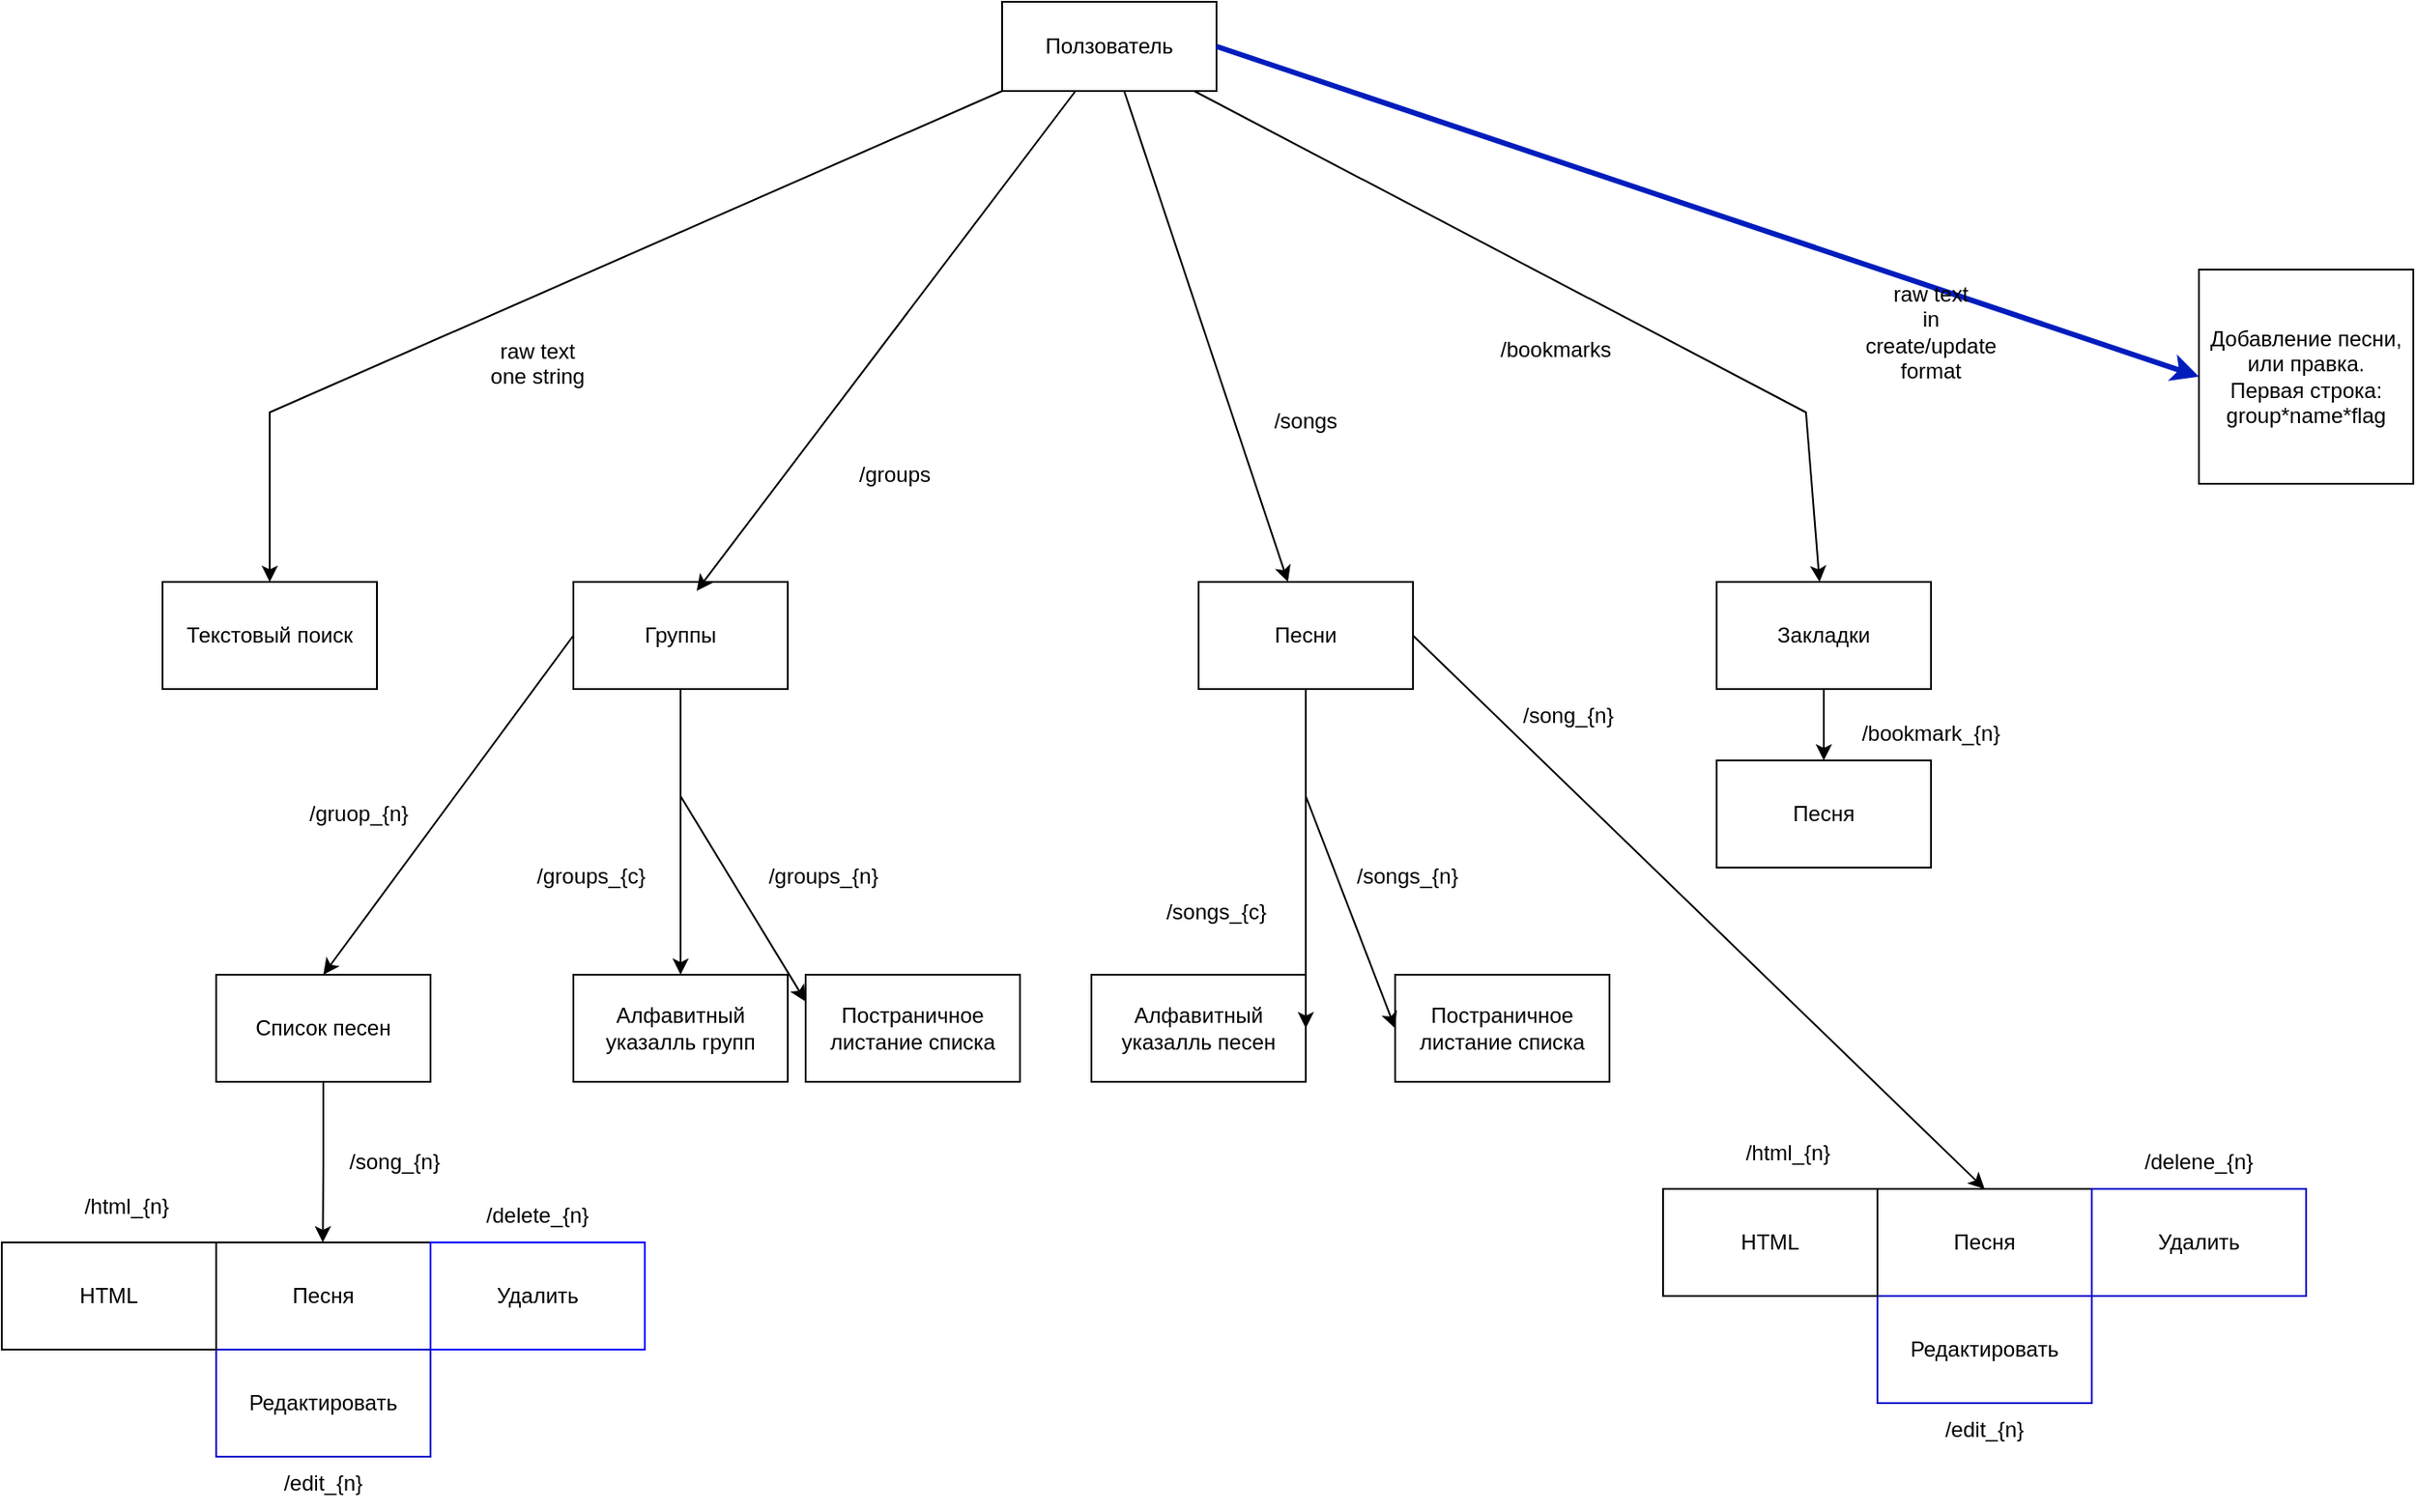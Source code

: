 <mxfile version="24.7.17">
  <diagram name="Page-1" id="90a13364-a465-7bf4-72fc-28e22215d7a0">
    <mxGraphModel dx="1586" dy="963" grid="1" gridSize="10" guides="1" tooltips="1" connect="1" arrows="1" fold="1" page="1" pageScale="1.5" pageWidth="1169" pageHeight="826" background="none" math="0" shadow="0">
      <root>
        <mxCell id="0" style=";html=1;" />
        <mxCell id="1" style=";html=1;" parent="0" />
        <mxCell id="Ab50SVI2X71MW31x_dfh-1" value="Ползователь" style="rounded=0;whiteSpace=wrap;html=1;" vertex="1" parent="1">
          <mxGeometry x="630" y="250" width="120" height="50" as="geometry" />
        </mxCell>
        <mxCell id="Ab50SVI2X71MW31x_dfh-2" value="Группы" style="rounded=0;whiteSpace=wrap;html=1;" vertex="1" parent="1">
          <mxGeometry x="390" y="575" width="120" height="60" as="geometry" />
        </mxCell>
        <mxCell id="Ab50SVI2X71MW31x_dfh-3" value="Текстовый п&lt;span style=&quot;background-color: initial;&quot;&gt;оиск&lt;/span&gt;" style="rounded=0;whiteSpace=wrap;html=1;" vertex="1" parent="1">
          <mxGeometry x="160" y="575" width="120" height="60" as="geometry" />
        </mxCell>
        <mxCell id="Ab50SVI2X71MW31x_dfh-5" value="Алфавитный указалль групп" style="rounded=0;whiteSpace=wrap;html=1;" vertex="1" parent="1">
          <mxGeometry x="390" y="795" width="120" height="60" as="geometry" />
        </mxCell>
        <mxCell id="Ab50SVI2X71MW31x_dfh-6" value="Постраничное&lt;div&gt;листание списка&lt;/div&gt;" style="rounded=0;whiteSpace=wrap;html=1;" vertex="1" parent="1">
          <mxGeometry x="520" y="795" width="120" height="60" as="geometry" />
        </mxCell>
        <mxCell id="Ab50SVI2X71MW31x_dfh-7" value="Закладки" style="rounded=0;whiteSpace=wrap;html=1;" vertex="1" parent="1">
          <mxGeometry x="1030" y="575" width="120" height="60" as="geometry" />
        </mxCell>
        <mxCell id="Ab50SVI2X71MW31x_dfh-8" value="Песни" style="rounded=0;whiteSpace=wrap;html=1;" vertex="1" parent="1">
          <mxGeometry x="740" y="575" width="120" height="60" as="geometry" />
        </mxCell>
        <mxCell id="Ab50SVI2X71MW31x_dfh-9" value="Алфавитный указалль песен" style="rounded=0;whiteSpace=wrap;html=1;" vertex="1" parent="1">
          <mxGeometry x="680" y="795" width="120" height="60" as="geometry" />
        </mxCell>
        <mxCell id="Ab50SVI2X71MW31x_dfh-10" value="Постраничное&lt;div&gt;листание списка&lt;/div&gt;" style="rounded=0;whiteSpace=wrap;html=1;" vertex="1" parent="1">
          <mxGeometry x="850" y="795" width="120" height="60" as="geometry" />
        </mxCell>
        <mxCell id="Ab50SVI2X71MW31x_dfh-12" value="" style="endArrow=classic;html=1;rounded=0;entryX=0.575;entryY=0.083;entryDx=0;entryDy=0;entryPerimeter=0;" edge="1" parent="1" source="Ab50SVI2X71MW31x_dfh-1" target="Ab50SVI2X71MW31x_dfh-2">
          <mxGeometry width="50" height="50" relative="1" as="geometry">
            <mxPoint x="660" y="810" as="sourcePoint" />
            <mxPoint x="710" y="760" as="targetPoint" />
          </mxGeometry>
        </mxCell>
        <mxCell id="Ab50SVI2X71MW31x_dfh-14" value="" style="endArrow=classic;html=1;rounded=0;" edge="1" parent="1" source="Ab50SVI2X71MW31x_dfh-1" target="Ab50SVI2X71MW31x_dfh-7">
          <mxGeometry width="50" height="50" relative="1" as="geometry">
            <mxPoint x="660" y="810" as="sourcePoint" />
            <mxPoint x="710" y="760" as="targetPoint" />
            <Array as="points">
              <mxPoint x="1080" y="480" />
            </Array>
          </mxGeometry>
        </mxCell>
        <mxCell id="Ab50SVI2X71MW31x_dfh-15" value="" style="endArrow=classic;html=1;rounded=0;" edge="1" parent="1" source="Ab50SVI2X71MW31x_dfh-1" target="Ab50SVI2X71MW31x_dfh-8">
          <mxGeometry width="50" height="50" relative="1" as="geometry">
            <mxPoint x="660" y="810" as="sourcePoint" />
            <mxPoint x="710" y="760" as="targetPoint" />
          </mxGeometry>
        </mxCell>
        <mxCell id="Ab50SVI2X71MW31x_dfh-16" value="" style="endArrow=classic;html=1;rounded=0;" edge="1" parent="1" source="Ab50SVI2X71MW31x_dfh-2" target="Ab50SVI2X71MW31x_dfh-5">
          <mxGeometry width="50" height="50" relative="1" as="geometry">
            <mxPoint x="670" y="685" as="sourcePoint" />
            <mxPoint x="720" y="635" as="targetPoint" />
            <Array as="points">
              <mxPoint x="450" y="695" />
            </Array>
          </mxGeometry>
        </mxCell>
        <mxCell id="Ab50SVI2X71MW31x_dfh-17" value="" style="endArrow=classic;html=1;rounded=0;entryX=0;entryY=0.25;entryDx=0;entryDy=0;" edge="1" parent="1" target="Ab50SVI2X71MW31x_dfh-6">
          <mxGeometry width="50" height="50" relative="1" as="geometry">
            <mxPoint x="450" y="635" as="sourcePoint" />
            <mxPoint x="720" y="635" as="targetPoint" />
            <Array as="points">
              <mxPoint x="450" y="695" />
            </Array>
          </mxGeometry>
        </mxCell>
        <mxCell id="Ab50SVI2X71MW31x_dfh-20" value="" style="endArrow=classic;html=1;rounded=0;entryX=0;entryY=0.5;entryDx=0;entryDy=0;exitX=0.5;exitY=1;exitDx=0;exitDy=0;" edge="1" parent="1" source="Ab50SVI2X71MW31x_dfh-8" target="Ab50SVI2X71MW31x_dfh-10">
          <mxGeometry width="50" height="50" relative="1" as="geometry">
            <mxPoint x="810" y="825" as="sourcePoint" />
            <mxPoint x="860" y="775" as="targetPoint" />
            <Array as="points">
              <mxPoint x="800" y="695" />
            </Array>
          </mxGeometry>
        </mxCell>
        <mxCell id="Ab50SVI2X71MW31x_dfh-22" value="" style="endArrow=classic;html=1;rounded=0;exitX=0.5;exitY=1;exitDx=0;exitDy=0;entryX=1;entryY=0.5;entryDx=0;entryDy=0;" edge="1" parent="1" source="Ab50SVI2X71MW31x_dfh-8" target="Ab50SVI2X71MW31x_dfh-9">
          <mxGeometry width="50" height="50" relative="1" as="geometry">
            <mxPoint x="670" y="685" as="sourcePoint" />
            <mxPoint x="720" y="635" as="targetPoint" />
            <Array as="points">
              <mxPoint x="800" y="695" />
            </Array>
          </mxGeometry>
        </mxCell>
        <mxCell id="Ab50SVI2X71MW31x_dfh-24" value="" style="endArrow=classic;html=1;rounded=0;exitX=0;exitY=0.5;exitDx=0;exitDy=0;entryX=0.5;entryY=0;entryDx=0;entryDy=0;" edge="1" parent="1" source="Ab50SVI2X71MW31x_dfh-2" target="Ab50SVI2X71MW31x_dfh-25">
          <mxGeometry width="50" height="50" relative="1" as="geometry">
            <mxPoint x="670" y="685" as="sourcePoint" />
            <mxPoint x="300" y="795" as="targetPoint" />
          </mxGeometry>
        </mxCell>
        <mxCell id="Ab50SVI2X71MW31x_dfh-46" style="edgeStyle=orthogonalEdgeStyle;rounded=0;orthogonalLoop=1;jettySize=auto;html=1;exitX=0.5;exitY=1;exitDx=0;exitDy=0;" edge="1" parent="1" source="Ab50SVI2X71MW31x_dfh-25">
          <mxGeometry relative="1" as="geometry">
            <mxPoint x="249.714" y="945" as="targetPoint" />
          </mxGeometry>
        </mxCell>
        <mxCell id="Ab50SVI2X71MW31x_dfh-25" value="Список песен" style="rounded=0;whiteSpace=wrap;html=1;" vertex="1" parent="1">
          <mxGeometry x="190" y="795" width="120" height="60" as="geometry" />
        </mxCell>
        <mxCell id="Ab50SVI2X71MW31x_dfh-26" value="Песня" style="rounded=0;whiteSpace=wrap;html=1;" vertex="1" parent="1">
          <mxGeometry x="1120" y="915" width="120" height="60" as="geometry" />
        </mxCell>
        <mxCell id="Ab50SVI2X71MW31x_dfh-27" value="Песня" style="rounded=0;whiteSpace=wrap;html=1;" vertex="1" parent="1">
          <mxGeometry x="1030" y="675" width="120" height="60" as="geometry" />
        </mxCell>
        <mxCell id="Ab50SVI2X71MW31x_dfh-28" value="" style="endArrow=classic;html=1;rounded=0;exitX=0.5;exitY=1;exitDx=0;exitDy=0;" edge="1" parent="1" source="Ab50SVI2X71MW31x_dfh-7" target="Ab50SVI2X71MW31x_dfh-27">
          <mxGeometry width="50" height="50" relative="1" as="geometry">
            <mxPoint x="820" y="685" as="sourcePoint" />
            <mxPoint x="870" y="635" as="targetPoint" />
          </mxGeometry>
        </mxCell>
        <mxCell id="Ab50SVI2X71MW31x_dfh-29" value="" style="endArrow=classic;html=1;rounded=0;exitX=1;exitY=0.5;exitDx=0;exitDy=0;entryX=0.5;entryY=0;entryDx=0;entryDy=0;" edge="1" parent="1" source="Ab50SVI2X71MW31x_dfh-8" target="Ab50SVI2X71MW31x_dfh-26">
          <mxGeometry width="50" height="50" relative="1" as="geometry">
            <mxPoint x="820" y="685" as="sourcePoint" />
            <mxPoint x="870" y="635" as="targetPoint" />
          </mxGeometry>
        </mxCell>
        <mxCell id="Ab50SVI2X71MW31x_dfh-30" value="raw text&lt;br&gt;one string&lt;br&gt;&lt;div&gt;&lt;br&gt;&lt;/div&gt;" style="text;html=1;align=center;verticalAlign=middle;whiteSpace=wrap;rounded=0;" vertex="1" parent="1">
          <mxGeometry x="340" y="440" width="60" height="40" as="geometry" />
        </mxCell>
        <mxCell id="Ab50SVI2X71MW31x_dfh-31" value="/songs_{n}" style="text;html=1;align=center;verticalAlign=middle;whiteSpace=wrap;rounded=0;" vertex="1" parent="1">
          <mxGeometry x="827" y="725" width="60" height="30" as="geometry" />
        </mxCell>
        <mxCell id="Ab50SVI2X71MW31x_dfh-33" value="/groups_{n}" style="text;html=1;align=center;verticalAlign=middle;whiteSpace=wrap;rounded=0;" vertex="1" parent="1">
          <mxGeometry x="500" y="725" width="60" height="30" as="geometry" />
        </mxCell>
        <mxCell id="Ab50SVI2X71MW31x_dfh-34" value="/groups" style="text;html=1;align=center;verticalAlign=middle;whiteSpace=wrap;rounded=0;" vertex="1" parent="1">
          <mxGeometry x="540" y="500" width="60" height="30" as="geometry" />
        </mxCell>
        <mxCell id="Ab50SVI2X71MW31x_dfh-35" value="/bookmarks" style="text;html=1;align=center;verticalAlign=middle;whiteSpace=wrap;rounded=0;" vertex="1" parent="1">
          <mxGeometry x="910" y="430" width="60" height="30" as="geometry" />
        </mxCell>
        <mxCell id="Ab50SVI2X71MW31x_dfh-36" value="/bookmark_{n}" style="text;html=1;align=center;verticalAlign=middle;whiteSpace=wrap;rounded=0;" vertex="1" parent="1">
          <mxGeometry x="1120" y="645" width="60" height="30" as="geometry" />
        </mxCell>
        <mxCell id="Ab50SVI2X71MW31x_dfh-37" value="/groups_{c}" style="text;html=1;align=center;verticalAlign=middle;whiteSpace=wrap;rounded=0;" vertex="1" parent="1">
          <mxGeometry x="370" y="725" width="60" height="30" as="geometry" />
        </mxCell>
        <mxCell id="Ab50SVI2X71MW31x_dfh-38" value="/gruop_{n}" style="text;html=1;align=center;verticalAlign=middle;whiteSpace=wrap;rounded=0;" vertex="1" parent="1">
          <mxGeometry x="240" y="690" width="60" height="30" as="geometry" />
        </mxCell>
        <mxCell id="Ab50SVI2X71MW31x_dfh-39" value="/songs_{c}" style="text;html=1;align=center;verticalAlign=middle;whiteSpace=wrap;rounded=0;" vertex="1" parent="1">
          <mxGeometry x="720" y="745" width="60" height="30" as="geometry" />
        </mxCell>
        <mxCell id="Ab50SVI2X71MW31x_dfh-40" value="/song_{n}" style="text;html=1;align=center;verticalAlign=middle;whiteSpace=wrap;rounded=0;" vertex="1" parent="1">
          <mxGeometry x="917" y="635" width="60" height="30" as="geometry" />
        </mxCell>
        <mxCell id="Ab50SVI2X71MW31x_dfh-41" value="" style="endArrow=classic;html=1;rounded=0;exitX=0;exitY=1;exitDx=0;exitDy=0;entryX=0.5;entryY=0;entryDx=0;entryDy=0;" edge="1" parent="1" source="Ab50SVI2X71MW31x_dfh-1" target="Ab50SVI2X71MW31x_dfh-3">
          <mxGeometry width="50" height="50" relative="1" as="geometry">
            <mxPoint x="410" y="640" as="sourcePoint" />
            <mxPoint x="460" y="590" as="targetPoint" />
            <Array as="points">
              <mxPoint x="220" y="480" />
            </Array>
          </mxGeometry>
        </mxCell>
        <mxCell id="Ab50SVI2X71MW31x_dfh-42" value="" style="endArrow=classic;html=1;rounded=0;exitX=1;exitY=0.5;exitDx=0;exitDy=0;entryX=0;entryY=0.5;entryDx=0;entryDy=0;fillColor=#0050ef;strokeColor=#001DBC;strokeWidth=3;" edge="1" parent="1" source="Ab50SVI2X71MW31x_dfh-1" target="Ab50SVI2X71MW31x_dfh-43">
          <mxGeometry width="50" height="50" relative="1" as="geometry">
            <mxPoint x="990" y="640" as="sourcePoint" />
            <mxPoint x="1260" y="305" as="targetPoint" />
          </mxGeometry>
        </mxCell>
        <mxCell id="Ab50SVI2X71MW31x_dfh-43" value="Добавление песни, или правка.&lt;div&gt;Первая строка:&lt;/div&gt;&lt;div&gt;group*name*flag&lt;/div&gt;" style="rounded=0;whiteSpace=wrap;html=1;" vertex="1" parent="1">
          <mxGeometry x="1300" y="400" width="120" height="120" as="geometry" />
        </mxCell>
        <mxCell id="Ab50SVI2X71MW31x_dfh-44" value="raw text&lt;br&gt;in create/update&lt;div&gt;format&lt;/div&gt;" style="text;html=1;align=center;verticalAlign=middle;whiteSpace=wrap;rounded=0;" vertex="1" parent="1">
          <mxGeometry x="1120" y="420" width="60" height="30" as="geometry" />
        </mxCell>
        <mxCell id="Ab50SVI2X71MW31x_dfh-48" value="Песня" style="rounded=0;whiteSpace=wrap;html=1;" vertex="1" parent="1">
          <mxGeometry x="190" y="945" width="120" height="60" as="geometry" />
        </mxCell>
        <mxCell id="Ab50SVI2X71MW31x_dfh-49" value="/song_{n}" style="text;html=1;align=center;verticalAlign=middle;whiteSpace=wrap;rounded=0;" vertex="1" parent="1">
          <mxGeometry x="260" y="885" width="60" height="30" as="geometry" />
        </mxCell>
        <mxCell id="Ab50SVI2X71MW31x_dfh-50" value="Удалить" style="rounded=0;whiteSpace=wrap;html=1;strokeColor=#0000FF;" vertex="1" parent="1">
          <mxGeometry x="310" y="945" width="120" height="60" as="geometry" />
        </mxCell>
        <mxCell id="Ab50SVI2X71MW31x_dfh-52" value="Удалить" style="rounded=0;whiteSpace=wrap;html=1;strokeColor=#0000CC;" vertex="1" parent="1">
          <mxGeometry x="1240" y="915" width="120" height="60" as="geometry" />
        </mxCell>
        <mxCell id="Ab50SVI2X71MW31x_dfh-53" value="/delete_{n}" style="text;html=1;align=center;verticalAlign=middle;whiteSpace=wrap;rounded=0;" vertex="1" parent="1">
          <mxGeometry x="340" y="915" width="60" height="30" as="geometry" />
        </mxCell>
        <mxCell id="Ab50SVI2X71MW31x_dfh-54" value="/delene_{n}" style="text;html=1;align=center;verticalAlign=middle;whiteSpace=wrap;rounded=0;" vertex="1" parent="1">
          <mxGeometry x="1270" y="885" width="60" height="30" as="geometry" />
        </mxCell>
        <mxCell id="Ab50SVI2X71MW31x_dfh-55" value="/songs" style="text;html=1;align=center;verticalAlign=middle;whiteSpace=wrap;rounded=0;" vertex="1" parent="1">
          <mxGeometry x="770" y="470" width="60" height="30" as="geometry" />
        </mxCell>
        <mxCell id="Ab50SVI2X71MW31x_dfh-57" value="Редактировать" style="rounded=0;whiteSpace=wrap;html=1;strokeColor=#0000CC;" vertex="1" parent="1">
          <mxGeometry x="1120" y="975" width="120" height="60" as="geometry" />
        </mxCell>
        <mxCell id="Ab50SVI2X71MW31x_dfh-58" value="/edit_{n}" style="text;html=1;align=center;verticalAlign=middle;whiteSpace=wrap;rounded=0;" vertex="1" parent="1">
          <mxGeometry x="1150" y="1035" width="60" height="30" as="geometry" />
        </mxCell>
        <mxCell id="Ab50SVI2X71MW31x_dfh-59" value="Редактировать" style="rounded=0;whiteSpace=wrap;html=1;strokeColor=#0000CC;" vertex="1" parent="1">
          <mxGeometry x="190" y="1005" width="120" height="60" as="geometry" />
        </mxCell>
        <mxCell id="Ab50SVI2X71MW31x_dfh-60" value="/edit_{n}" style="text;html=1;align=center;verticalAlign=middle;whiteSpace=wrap;rounded=0;" vertex="1" parent="1">
          <mxGeometry x="220" y="1065" width="60" height="30" as="geometry" />
        </mxCell>
        <mxCell id="Ab50SVI2X71MW31x_dfh-61" value="HTML" style="rounded=0;whiteSpace=wrap;html=1;" vertex="1" parent="1">
          <mxGeometry x="70" y="945" width="120" height="60" as="geometry" />
        </mxCell>
        <mxCell id="Ab50SVI2X71MW31x_dfh-62" value="/html_{n}" style="text;html=1;align=center;verticalAlign=middle;whiteSpace=wrap;rounded=0;" vertex="1" parent="1">
          <mxGeometry x="110" y="910" width="60" height="30" as="geometry" />
        </mxCell>
        <mxCell id="Ab50SVI2X71MW31x_dfh-63" value="HTML" style="rounded=0;whiteSpace=wrap;html=1;" vertex="1" parent="1">
          <mxGeometry x="1000" y="915" width="120" height="60" as="geometry" />
        </mxCell>
        <mxCell id="Ab50SVI2X71MW31x_dfh-64" value="/html_{n}" style="text;html=1;align=center;verticalAlign=middle;whiteSpace=wrap;rounded=0;" vertex="1" parent="1">
          <mxGeometry x="1040" y="880" width="60" height="30" as="geometry" />
        </mxCell>
      </root>
    </mxGraphModel>
  </diagram>
</mxfile>
